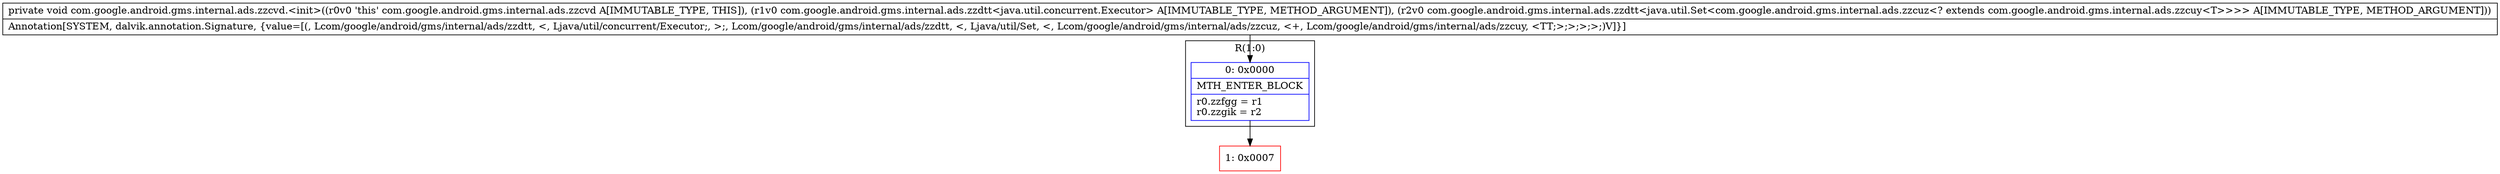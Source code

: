 digraph "CFG forcom.google.android.gms.internal.ads.zzcvd.\<init\>(Lcom\/google\/android\/gms\/internal\/ads\/zzdtt;Lcom\/google\/android\/gms\/internal\/ads\/zzdtt;)V" {
subgraph cluster_Region_712269281 {
label = "R(1:0)";
node [shape=record,color=blue];
Node_0 [shape=record,label="{0\:\ 0x0000|MTH_ENTER_BLOCK\l|r0.zzfgg = r1\lr0.zzgik = r2\l}"];
}
Node_1 [shape=record,color=red,label="{1\:\ 0x0007}"];
MethodNode[shape=record,label="{private void com.google.android.gms.internal.ads.zzcvd.\<init\>((r0v0 'this' com.google.android.gms.internal.ads.zzcvd A[IMMUTABLE_TYPE, THIS]), (r1v0 com.google.android.gms.internal.ads.zzdtt\<java.util.concurrent.Executor\> A[IMMUTABLE_TYPE, METHOD_ARGUMENT]), (r2v0 com.google.android.gms.internal.ads.zzdtt\<java.util.Set\<com.google.android.gms.internal.ads.zzcuz\<? extends com.google.android.gms.internal.ads.zzcuy\<T\>\>\>\> A[IMMUTABLE_TYPE, METHOD_ARGUMENT]))  | Annotation[SYSTEM, dalvik.annotation.Signature, \{value=[(, Lcom\/google\/android\/gms\/internal\/ads\/zzdtt, \<, Ljava\/util\/concurrent\/Executor;, \>;, Lcom\/google\/android\/gms\/internal\/ads\/zzdtt, \<, Ljava\/util\/Set, \<, Lcom\/google\/android\/gms\/internal\/ads\/zzcuz, \<+, Lcom\/google\/android\/gms\/internal\/ads\/zzcuy, \<TT;\>;\>;\>;\>;)V]\}]\l}"];
MethodNode -> Node_0;
Node_0 -> Node_1;
}

